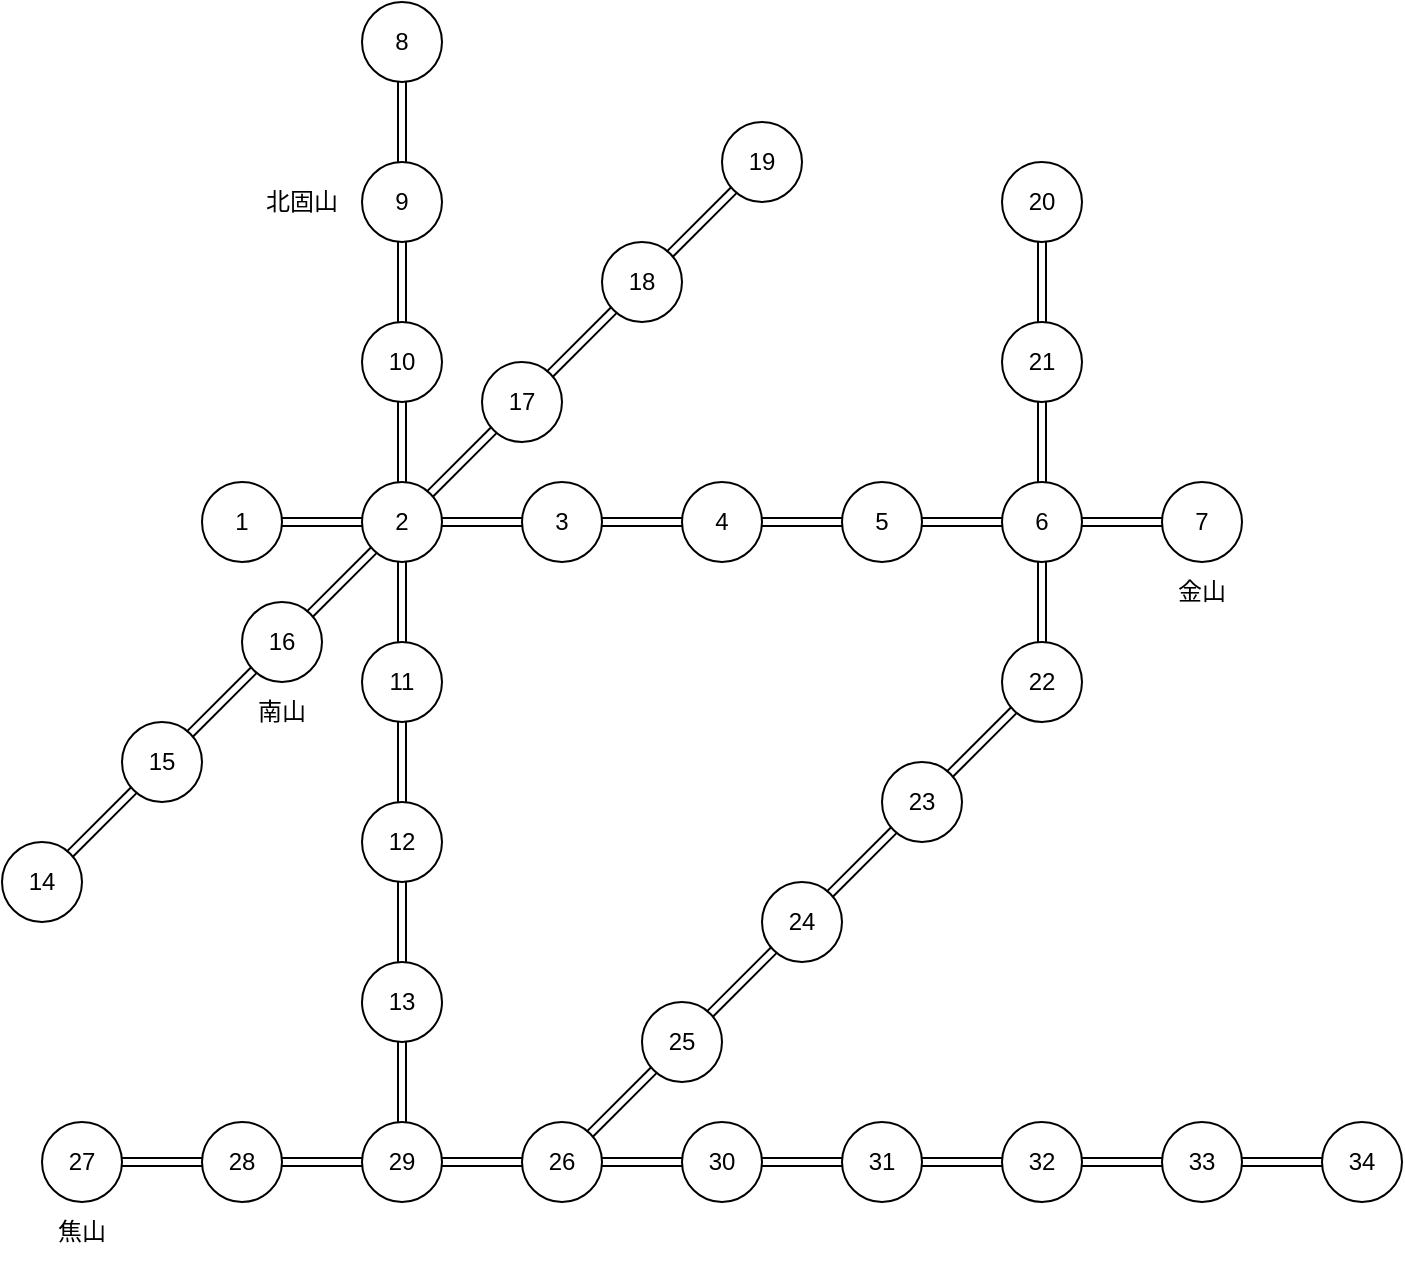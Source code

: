 <mxfile>
    <diagram id="LELvlg_LssnkTGb7ueyM" name="第 1 页">
        <mxGraphModel dx="1120" dy="827" grid="1" gridSize="10" guides="1" tooltips="1" connect="1" arrows="1" fold="1" page="1" pageScale="1" pageWidth="827" pageHeight="1169" math="0" shadow="0">
            <root>
                <mxCell id="0"/>
                <mxCell id="1" parent="0"/>
                <mxCell id="9" style="edgeStyle=none;shape=link;html=1;exitX=1;exitY=0.5;exitDx=0;exitDy=0;" parent="1" source="2" edge="1">
                    <mxGeometry relative="1" as="geometry">
                        <mxPoint x="280" y="260" as="targetPoint"/>
                    </mxGeometry>
                </mxCell>
                <mxCell id="2" value="1" style="ellipse;whiteSpace=wrap;html=1;aspect=fixed;" parent="1" vertex="1">
                    <mxGeometry x="200" y="240" width="40" height="40" as="geometry"/>
                </mxCell>
                <mxCell id="10" style="edgeStyle=none;shape=link;html=1;exitX=1;exitY=0.5;exitDx=0;exitDy=0;entryX=0;entryY=0.5;entryDx=0;entryDy=0;" parent="1" source="3" target="4" edge="1">
                    <mxGeometry relative="1" as="geometry"/>
                </mxCell>
                <mxCell id="24" style="edgeStyle=none;shape=link;html=1;exitX=0.5;exitY=1;exitDx=0;exitDy=0;entryX=0.5;entryY=0;entryDx=0;entryDy=0;" parent="1" source="3" target="18" edge="1">
                    <mxGeometry relative="1" as="geometry"/>
                </mxCell>
                <mxCell id="39" style="edgeStyle=none;shape=link;html=1;exitX=1;exitY=0;exitDx=0;exitDy=0;entryX=0;entryY=1;entryDx=0;entryDy=0;" parent="1" source="3" target="33" edge="1">
                    <mxGeometry relative="1" as="geometry"/>
                </mxCell>
                <mxCell id="3" value="2" style="ellipse;whiteSpace=wrap;html=1;aspect=fixed;" parent="1" vertex="1">
                    <mxGeometry x="280" y="240" width="40" height="40" as="geometry"/>
                </mxCell>
                <mxCell id="11" style="edgeStyle=none;shape=link;html=1;exitX=1;exitY=0.5;exitDx=0;exitDy=0;entryX=0;entryY=0.5;entryDx=0;entryDy=0;" parent="1" source="4" target="5" edge="1">
                    <mxGeometry relative="1" as="geometry"/>
                </mxCell>
                <mxCell id="4" value="3" style="ellipse;whiteSpace=wrap;html=1;aspect=fixed;" parent="1" vertex="1">
                    <mxGeometry x="360" y="240" width="40" height="40" as="geometry"/>
                </mxCell>
                <mxCell id="12" style="edgeStyle=none;shape=link;html=1;exitX=1;exitY=0.5;exitDx=0;exitDy=0;entryX=0;entryY=0.5;entryDx=0;entryDy=0;" parent="1" source="5" target="6" edge="1">
                    <mxGeometry relative="1" as="geometry"/>
                </mxCell>
                <mxCell id="5" value="4" style="ellipse;whiteSpace=wrap;html=1;aspect=fixed;" parent="1" vertex="1">
                    <mxGeometry x="440" y="240" width="40" height="40" as="geometry"/>
                </mxCell>
                <mxCell id="13" style="edgeStyle=none;shape=link;html=1;exitX=1;exitY=0.5;exitDx=0;exitDy=0;entryX=0;entryY=0.5;entryDx=0;entryDy=0;" parent="1" source="6" target="7" edge="1">
                    <mxGeometry relative="1" as="geometry"/>
                </mxCell>
                <mxCell id="6" value="5" style="ellipse;whiteSpace=wrap;html=1;aspect=fixed;" parent="1" vertex="1">
                    <mxGeometry x="520" y="240" width="40" height="40" as="geometry"/>
                </mxCell>
                <mxCell id="14" style="edgeStyle=none;shape=link;html=1;exitX=1;exitY=0.5;exitDx=0;exitDy=0;entryX=0;entryY=0.5;entryDx=0;entryDy=0;" parent="1" source="7" target="8" edge="1">
                    <mxGeometry relative="1" as="geometry"/>
                </mxCell>
                <mxCell id="54" style="edgeStyle=none;shape=link;html=1;exitX=0.5;exitY=1;exitDx=0;exitDy=0;entryX=0.5;entryY=0;entryDx=0;entryDy=0;" parent="1" source="7" target="48" edge="1">
                    <mxGeometry relative="1" as="geometry"/>
                </mxCell>
                <mxCell id="7" value="6" style="ellipse;whiteSpace=wrap;html=1;aspect=fixed;" parent="1" vertex="1">
                    <mxGeometry x="600" y="240" width="40" height="40" as="geometry"/>
                </mxCell>
                <mxCell id="8" value="7" style="ellipse;whiteSpace=wrap;html=1;aspect=fixed;" parent="1" vertex="1">
                    <mxGeometry x="680" y="240" width="40" height="40" as="geometry"/>
                </mxCell>
                <mxCell id="21" style="edgeStyle=none;shape=link;html=1;exitX=0.5;exitY=1;exitDx=0;exitDy=0;entryX=0.5;entryY=0;entryDx=0;entryDy=0;" parent="1" source="15" target="16" edge="1">
                    <mxGeometry relative="1" as="geometry"/>
                </mxCell>
                <mxCell id="15" value="8" style="ellipse;whiteSpace=wrap;html=1;aspect=fixed;" parent="1" vertex="1">
                    <mxGeometry x="280" width="40" height="40" as="geometry"/>
                </mxCell>
                <mxCell id="22" style="edgeStyle=none;shape=link;html=1;exitX=0.5;exitY=1;exitDx=0;exitDy=0;entryX=0.5;entryY=0;entryDx=0;entryDy=0;" parent="1" source="16" target="17" edge="1">
                    <mxGeometry relative="1" as="geometry"/>
                </mxCell>
                <mxCell id="16" value="9&lt;span style=&quot;color: rgba(0, 0, 0, 0); font-family: monospace; font-size: 0px; text-align: start;&quot;&gt;%3CmxGraphModel%3E%3Croot%3E%3CmxCell%20id%3D%220%22%2F%3E%3CmxCell%20id%3D%221%22%20parent%3D%220%22%2F%3E%3CmxCell%20id%3D%222%22%20value%3D%22%22%20style%3D%22ellipse%3BwhiteSpace%3Dwrap%3Bhtml%3D1%3Baspect%3Dfixed%3B%22%20vertex%3D%221%22%20parent%3D%221%22%3E%3CmxGeometry%20x%3D%22200%22%20y%3D%22240%22%20width%3D%2240%22%20height%3D%2240%22%20as%3D%22geometry%22%2F%3E%3C%2FmxCell%3E%3C%2Froot%3E%3C%2FmxGraphModel%3E&lt;/span&gt;" style="ellipse;whiteSpace=wrap;html=1;aspect=fixed;" parent="1" vertex="1">
                    <mxGeometry x="280" y="80" width="40" height="40" as="geometry"/>
                </mxCell>
                <mxCell id="23" style="edgeStyle=none;shape=link;html=1;exitX=0.5;exitY=1;exitDx=0;exitDy=0;entryX=0.5;entryY=0;entryDx=0;entryDy=0;" parent="1" source="17" target="3" edge="1">
                    <mxGeometry relative="1" as="geometry"/>
                </mxCell>
                <mxCell id="17" value="10" style="ellipse;whiteSpace=wrap;html=1;aspect=fixed;" parent="1" vertex="1">
                    <mxGeometry x="280" y="160" width="40" height="40" as="geometry"/>
                </mxCell>
                <mxCell id="27" style="edgeStyle=none;shape=link;html=1;exitX=1;exitY=1;exitDx=0;exitDy=0;" parent="1" source="18" edge="1">
                    <mxGeometry relative="1" as="geometry">
                        <mxPoint x="314" y="354" as="targetPoint"/>
                    </mxGeometry>
                </mxCell>
                <mxCell id="28" style="edgeStyle=none;shape=link;html=1;exitX=0.5;exitY=1;exitDx=0;exitDy=0;entryX=0.5;entryY=0;entryDx=0;entryDy=0;" parent="1" source="18" target="19" edge="1">
                    <mxGeometry relative="1" as="geometry"/>
                </mxCell>
                <mxCell id="18" value="11" style="ellipse;whiteSpace=wrap;html=1;aspect=fixed;" parent="1" vertex="1">
                    <mxGeometry x="280" y="320" width="40" height="40" as="geometry"/>
                </mxCell>
                <mxCell id="29" style="edgeStyle=none;shape=link;html=1;exitX=0.5;exitY=1;exitDx=0;exitDy=0;entryX=0.5;entryY=0;entryDx=0;entryDy=0;" parent="1" source="19" target="20" edge="1">
                    <mxGeometry relative="1" as="geometry"/>
                </mxCell>
                <mxCell id="19" value="12" style="ellipse;whiteSpace=wrap;html=1;aspect=fixed;" parent="1" vertex="1">
                    <mxGeometry x="280" y="400" width="40" height="40" as="geometry"/>
                </mxCell>
                <mxCell id="73" style="edgeStyle=none;shape=link;html=1;exitX=0.5;exitY=1;exitDx=0;exitDy=0;entryX=0.5;entryY=0;entryDx=0;entryDy=0;" parent="1" source="20" target="65" edge="1">
                    <mxGeometry relative="1" as="geometry"/>
                </mxCell>
                <mxCell id="20" value="13" style="ellipse;whiteSpace=wrap;html=1;aspect=fixed;" parent="1" vertex="1">
                    <mxGeometry x="280" y="480" width="40" height="40" as="geometry"/>
                </mxCell>
                <mxCell id="36" style="edgeStyle=none;shape=link;html=1;exitX=1;exitY=0;exitDx=0;exitDy=0;entryX=0;entryY=1;entryDx=0;entryDy=0;" parent="1" source="30" target="31" edge="1">
                    <mxGeometry relative="1" as="geometry"/>
                </mxCell>
                <mxCell id="30" value="14" style="ellipse;whiteSpace=wrap;html=1;aspect=fixed;" parent="1" vertex="1">
                    <mxGeometry x="100" y="420" width="40" height="40" as="geometry"/>
                </mxCell>
                <mxCell id="37" style="edgeStyle=none;shape=link;html=1;exitX=1;exitY=0;exitDx=0;exitDy=0;entryX=0;entryY=1;entryDx=0;entryDy=0;" parent="1" source="31" target="32" edge="1">
                    <mxGeometry relative="1" as="geometry"/>
                </mxCell>
                <mxCell id="31" value="15" style="ellipse;whiteSpace=wrap;html=1;aspect=fixed;" parent="1" vertex="1">
                    <mxGeometry x="160" y="360" width="40" height="40" as="geometry"/>
                </mxCell>
                <mxCell id="38" style="edgeStyle=none;shape=link;html=1;exitX=1;exitY=0;exitDx=0;exitDy=0;entryX=0;entryY=1;entryDx=0;entryDy=0;" parent="1" source="32" target="3" edge="1">
                    <mxGeometry relative="1" as="geometry"/>
                </mxCell>
                <mxCell id="32" value="16" style="ellipse;whiteSpace=wrap;html=1;aspect=fixed;" parent="1" vertex="1">
                    <mxGeometry x="220" y="300" width="40" height="40" as="geometry"/>
                </mxCell>
                <mxCell id="40" style="edgeStyle=none;shape=link;html=1;exitX=1;exitY=0;exitDx=0;exitDy=0;" parent="1" source="33" target="34" edge="1">
                    <mxGeometry relative="1" as="geometry"/>
                </mxCell>
                <mxCell id="33" value="17" style="ellipse;whiteSpace=wrap;html=1;aspect=fixed;" parent="1" vertex="1">
                    <mxGeometry x="340" y="180" width="40" height="40" as="geometry"/>
                </mxCell>
                <mxCell id="41" style="edgeStyle=none;shape=link;html=1;exitX=1;exitY=0;exitDx=0;exitDy=0;entryX=0;entryY=1;entryDx=0;entryDy=0;" parent="1" source="34" target="35" edge="1">
                    <mxGeometry relative="1" as="geometry"/>
                </mxCell>
                <mxCell id="34" value="18" style="ellipse;whiteSpace=wrap;html=1;aspect=fixed;" parent="1" vertex="1">
                    <mxGeometry x="400" y="120" width="40" height="40" as="geometry"/>
                </mxCell>
                <mxCell id="35" value="19" style="ellipse;whiteSpace=wrap;html=1;aspect=fixed;" parent="1" vertex="1">
                    <mxGeometry x="460" y="60" width="40" height="40" as="geometry"/>
                </mxCell>
                <mxCell id="77" style="edgeStyle=none;shape=link;html=1;exitX=1;exitY=0.5;exitDx=0;exitDy=0;entryX=0;entryY=0.5;entryDx=0;entryDy=0;" parent="1" source="44" target="68" edge="1">
                    <mxGeometry relative="1" as="geometry"/>
                </mxCell>
                <mxCell id="44" value="26" style="ellipse;whiteSpace=wrap;html=1;aspect=fixed;" parent="1" vertex="1">
                    <mxGeometry x="360" y="560" width="40" height="40" as="geometry"/>
                </mxCell>
                <mxCell id="62" style="edgeStyle=none;shape=link;html=1;exitX=0;exitY=1;exitDx=0;exitDy=0;entryX=1;entryY=0;entryDx=0;entryDy=0;" parent="1" source="46" target="61" edge="1">
                    <mxGeometry relative="1" as="geometry"/>
                </mxCell>
                <mxCell id="46" value="24" style="ellipse;whiteSpace=wrap;html=1;aspect=fixed;" parent="1" vertex="1">
                    <mxGeometry x="480" y="440" width="40" height="40" as="geometry"/>
                </mxCell>
                <mxCell id="56" style="edgeStyle=none;shape=link;html=1;exitX=0;exitY=1;exitDx=0;exitDy=0;entryX=1;entryY=0;entryDx=0;entryDy=0;" parent="1" source="47" target="46" edge="1">
                    <mxGeometry relative="1" as="geometry"/>
                </mxCell>
                <mxCell id="47" value="23" style="ellipse;whiteSpace=wrap;html=1;aspect=fixed;" parent="1" vertex="1">
                    <mxGeometry x="540" y="380" width="40" height="40" as="geometry"/>
                </mxCell>
                <mxCell id="55" style="edgeStyle=none;shape=link;html=1;exitX=0;exitY=1;exitDx=0;exitDy=0;entryX=1;entryY=0;entryDx=0;entryDy=0;" parent="1" source="48" target="47" edge="1">
                    <mxGeometry relative="1" as="geometry"/>
                </mxCell>
                <mxCell id="48" value="22" style="ellipse;whiteSpace=wrap;html=1;aspect=fixed;" parent="1" vertex="1">
                    <mxGeometry x="600" y="320" width="40" height="40" as="geometry"/>
                </mxCell>
                <mxCell id="53" style="edgeStyle=none;shape=link;html=1;exitX=0.5;exitY=1;exitDx=0;exitDy=0;entryX=0.5;entryY=0;entryDx=0;entryDy=0;" parent="1" source="49" target="7" edge="1">
                    <mxGeometry relative="1" as="geometry"/>
                </mxCell>
                <mxCell id="49" value="21" style="ellipse;whiteSpace=wrap;html=1;aspect=fixed;" parent="1" vertex="1">
                    <mxGeometry x="600" y="160" width="40" height="40" as="geometry"/>
                </mxCell>
                <mxCell id="52" style="edgeStyle=none;shape=link;html=1;exitX=0.5;exitY=1;exitDx=0;exitDy=0;entryX=0.5;entryY=0;entryDx=0;entryDy=0;" parent="1" source="50" target="49" edge="1">
                    <mxGeometry relative="1" as="geometry"/>
                </mxCell>
                <mxCell id="50" value="20" style="ellipse;whiteSpace=wrap;html=1;aspect=fixed;" parent="1" vertex="1">
                    <mxGeometry x="600" y="80" width="40" height="40" as="geometry"/>
                </mxCell>
                <mxCell id="63" style="edgeStyle=none;shape=link;html=1;exitX=0;exitY=1;exitDx=0;exitDy=0;entryX=1;entryY=0;entryDx=0;entryDy=0;" parent="1" source="61" target="44" edge="1">
                    <mxGeometry relative="1" as="geometry"/>
                </mxCell>
                <mxCell id="61" value="25" style="ellipse;whiteSpace=wrap;html=1;aspect=fixed;" parent="1" vertex="1">
                    <mxGeometry x="420" y="500" width="40" height="40" as="geometry"/>
                </mxCell>
                <mxCell id="76" style="edgeStyle=none;shape=link;html=1;exitX=1;exitY=0.5;exitDx=0;exitDy=0;entryX=0;entryY=0.5;entryDx=0;entryDy=0;" parent="1" source="65" target="44" edge="1">
                    <mxGeometry relative="1" as="geometry"/>
                </mxCell>
                <mxCell id="65" value="29" style="ellipse;whiteSpace=wrap;html=1;aspect=fixed;" parent="1" vertex="1">
                    <mxGeometry x="280" y="560" width="40" height="40" as="geometry"/>
                </mxCell>
                <mxCell id="75" style="edgeStyle=none;shape=link;html=1;exitX=1;exitY=0.5;exitDx=0;exitDy=0;entryX=0;entryY=0.5;entryDx=0;entryDy=0;" parent="1" source="66" target="65" edge="1">
                    <mxGeometry relative="1" as="geometry"/>
                </mxCell>
                <mxCell id="66" value="28" style="ellipse;whiteSpace=wrap;html=1;aspect=fixed;" parent="1" vertex="1">
                    <mxGeometry x="200" y="560" width="40" height="40" as="geometry"/>
                </mxCell>
                <mxCell id="74" style="edgeStyle=none;shape=link;html=1;exitX=1;exitY=0.5;exitDx=0;exitDy=0;entryX=0;entryY=0.5;entryDx=0;entryDy=0;" parent="1" source="67" target="66" edge="1">
                    <mxGeometry relative="1" as="geometry"/>
                </mxCell>
                <mxCell id="67" value="27" style="ellipse;whiteSpace=wrap;html=1;aspect=fixed;" parent="1" vertex="1">
                    <mxGeometry x="120" y="560" width="40" height="40" as="geometry"/>
                </mxCell>
                <mxCell id="78" style="edgeStyle=none;shape=link;html=1;exitX=1;exitY=0.5;exitDx=0;exitDy=0;entryX=0;entryY=0.5;entryDx=0;entryDy=0;" parent="1" source="68" target="69" edge="1">
                    <mxGeometry relative="1" as="geometry"/>
                </mxCell>
                <mxCell id="68" value="30" style="ellipse;whiteSpace=wrap;html=1;aspect=fixed;" parent="1" vertex="1">
                    <mxGeometry x="440" y="560" width="40" height="40" as="geometry"/>
                </mxCell>
                <mxCell id="79" style="edgeStyle=none;shape=link;html=1;exitX=1;exitY=0.5;exitDx=0;exitDy=0;entryX=0;entryY=0.5;entryDx=0;entryDy=0;" parent="1" source="69" target="70" edge="1">
                    <mxGeometry relative="1" as="geometry"/>
                </mxCell>
                <mxCell id="69" value="31" style="ellipse;whiteSpace=wrap;html=1;aspect=fixed;" parent="1" vertex="1">
                    <mxGeometry x="520" y="560" width="40" height="40" as="geometry"/>
                </mxCell>
                <mxCell id="80" style="edgeStyle=none;shape=link;html=1;exitX=1;exitY=0.5;exitDx=0;exitDy=0;entryX=0;entryY=0.5;entryDx=0;entryDy=0;" parent="1" source="70" target="71" edge="1">
                    <mxGeometry relative="1" as="geometry"/>
                </mxCell>
                <mxCell id="70" value="32" style="ellipse;whiteSpace=wrap;html=1;aspect=fixed;" parent="1" vertex="1">
                    <mxGeometry x="600" y="560" width="40" height="40" as="geometry"/>
                </mxCell>
                <mxCell id="81" style="edgeStyle=none;shape=link;html=1;exitX=1;exitY=0.5;exitDx=0;exitDy=0;entryX=0;entryY=0.5;entryDx=0;entryDy=0;" parent="1" source="71" target="72" edge="1">
                    <mxGeometry relative="1" as="geometry"/>
                </mxCell>
                <mxCell id="71" value="33" style="ellipse;whiteSpace=wrap;html=1;aspect=fixed;" parent="1" vertex="1">
                    <mxGeometry x="680" y="560" width="40" height="40" as="geometry"/>
                </mxCell>
                <mxCell id="72" value="34" style="ellipse;whiteSpace=wrap;html=1;aspect=fixed;" parent="1" vertex="1">
                    <mxGeometry x="760" y="560" width="40" height="40" as="geometry"/>
                </mxCell>
                <mxCell id="82" value="金山" style="text;html=1;strokeColor=none;fillColor=none;align=center;verticalAlign=middle;whiteSpace=wrap;rounded=0;" vertex="1" parent="1">
                    <mxGeometry x="670" y="280" width="60" height="30" as="geometry"/>
                </mxCell>
                <mxCell id="83" value="焦山" style="text;html=1;strokeColor=none;fillColor=none;align=center;verticalAlign=middle;whiteSpace=wrap;rounded=0;" vertex="1" parent="1">
                    <mxGeometry x="110" y="600" width="60" height="30" as="geometry"/>
                </mxCell>
                <mxCell id="84" value="北固山" style="text;html=1;strokeColor=none;fillColor=none;align=center;verticalAlign=middle;whiteSpace=wrap;rounded=0;" vertex="1" parent="1">
                    <mxGeometry x="220" y="85" width="60" height="30" as="geometry"/>
                </mxCell>
                <mxCell id="85" value="南山" style="text;html=1;strokeColor=none;fillColor=none;align=center;verticalAlign=middle;whiteSpace=wrap;rounded=0;" vertex="1" parent="1">
                    <mxGeometry x="210" y="340" width="60" height="30" as="geometry"/>
                </mxCell>
            </root>
        </mxGraphModel>
    </diagram>
</mxfile>